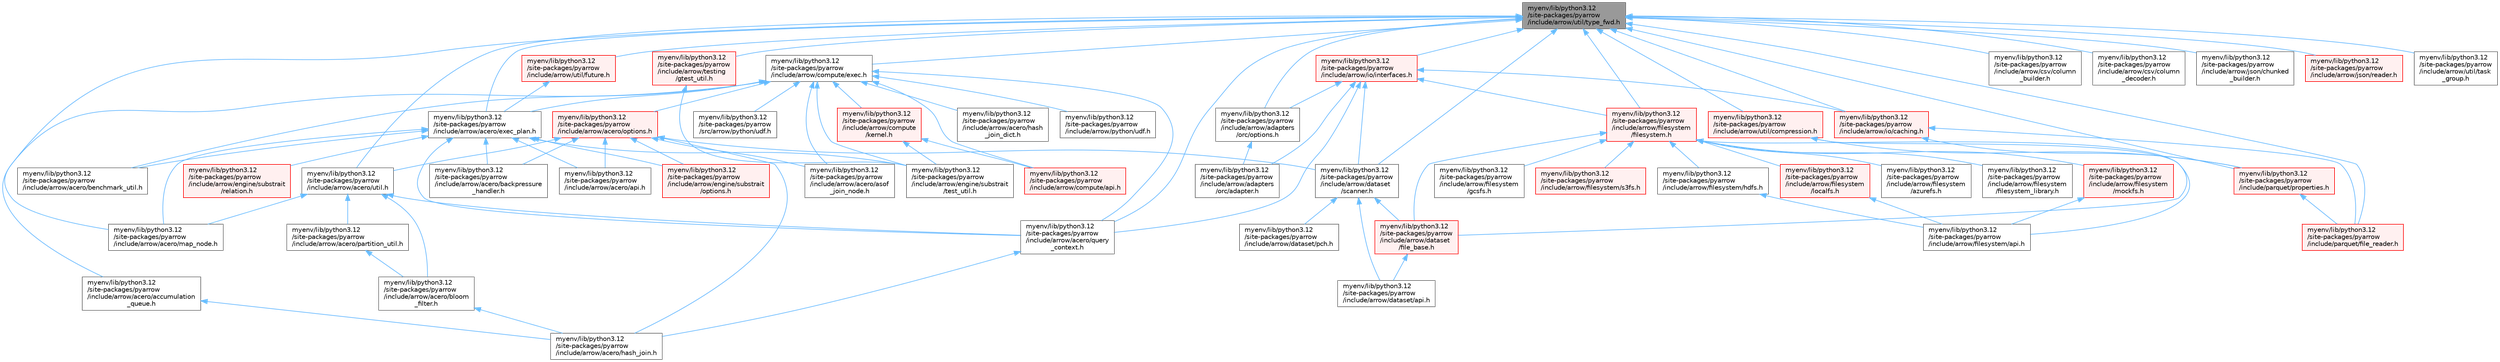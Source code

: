 digraph "myenv/lib/python3.12/site-packages/pyarrow/include/arrow/util/type_fwd.h"
{
 // LATEX_PDF_SIZE
  bgcolor="transparent";
  edge [fontname=Helvetica,fontsize=10,labelfontname=Helvetica,labelfontsize=10];
  node [fontname=Helvetica,fontsize=10,shape=box,height=0.2,width=0.4];
  Node1 [id="Node000001",label="myenv/lib/python3.12\l/site-packages/pyarrow\l/include/arrow/util/type_fwd.h",height=0.2,width=0.4,color="gray40", fillcolor="grey60", style="filled", fontcolor="black",tooltip=" "];
  Node1 -> Node2 [id="edge1_Node000001_Node000002",dir="back",color="steelblue1",style="solid",tooltip=" "];
  Node2 [id="Node000002",label="myenv/lib/python3.12\l/site-packages/pyarrow\l/include/arrow/acero/exec_plan.h",height=0.2,width=0.4,color="grey40", fillcolor="white", style="filled",URL="$exec__plan_8h.html",tooltip=" "];
  Node2 -> Node3 [id="edge2_Node000002_Node000003",dir="back",color="steelblue1",style="solid",tooltip=" "];
  Node3 [id="Node000003",label="myenv/lib/python3.12\l/site-packages/pyarrow\l/include/arrow/acero/api.h",height=0.2,width=0.4,color="grey40", fillcolor="white", style="filled",URL="$include_2arrow_2acero_2api_8h.html",tooltip=" "];
  Node2 -> Node4 [id="edge3_Node000002_Node000004",dir="back",color="steelblue1",style="solid",tooltip=" "];
  Node4 [id="Node000004",label="myenv/lib/python3.12\l/site-packages/pyarrow\l/include/arrow/acero/backpressure\l_handler.h",height=0.2,width=0.4,color="grey40", fillcolor="white", style="filled",URL="$backpressure__handler_8h.html",tooltip=" "];
  Node2 -> Node5 [id="edge4_Node000002_Node000005",dir="back",color="steelblue1",style="solid",tooltip=" "];
  Node5 [id="Node000005",label="myenv/lib/python3.12\l/site-packages/pyarrow\l/include/arrow/acero/benchmark_util.h",height=0.2,width=0.4,color="grey40", fillcolor="white", style="filled",URL="$arrow_2acero_2benchmark__util_8h.html",tooltip=" "];
  Node2 -> Node6 [id="edge5_Node000002_Node000006",dir="back",color="steelblue1",style="solid",tooltip=" "];
  Node6 [id="Node000006",label="myenv/lib/python3.12\l/site-packages/pyarrow\l/include/arrow/acero/map_node.h",height=0.2,width=0.4,color="grey40", fillcolor="white", style="filled",URL="$map__node_8h.html",tooltip=" "];
  Node2 -> Node7 [id="edge6_Node000002_Node000007",dir="back",color="steelblue1",style="solid",tooltip=" "];
  Node7 [id="Node000007",label="myenv/lib/python3.12\l/site-packages/pyarrow\l/include/arrow/acero/query\l_context.h",height=0.2,width=0.4,color="grey40", fillcolor="white", style="filled",URL="$query__context_8h.html",tooltip=" "];
  Node7 -> Node8 [id="edge7_Node000007_Node000008",dir="back",color="steelblue1",style="solid",tooltip=" "];
  Node8 [id="Node000008",label="myenv/lib/python3.12\l/site-packages/pyarrow\l/include/arrow/acero/hash_join.h",height=0.2,width=0.4,color="grey40", fillcolor="white", style="filled",URL="$hash__join_8h.html",tooltip=" "];
  Node2 -> Node9 [id="edge8_Node000002_Node000009",dir="back",color="steelblue1",style="solid",tooltip=" "];
  Node9 [id="Node000009",label="myenv/lib/python3.12\l/site-packages/pyarrow\l/include/arrow/engine/substrait\l/options.h",height=0.2,width=0.4,color="red", fillcolor="#FFF0F0", style="filled",URL="$engine_2substrait_2options_8h.html",tooltip=" "];
  Node2 -> Node14 [id="edge9_Node000002_Node000014",dir="back",color="steelblue1",style="solid",tooltip=" "];
  Node14 [id="Node000014",label="myenv/lib/python3.12\l/site-packages/pyarrow\l/include/arrow/engine/substrait\l/relation.h",height=0.2,width=0.4,color="red", fillcolor="#FFF0F0", style="filled",URL="$relation_8h.html",tooltip=" "];
  Node2 -> Node15 [id="edge10_Node000002_Node000015",dir="back",color="steelblue1",style="solid",tooltip=" "];
  Node15 [id="Node000015",label="myenv/lib/python3.12\l/site-packages/pyarrow\l/include/arrow/engine/substrait\l/test_util.h",height=0.2,width=0.4,color="grey40", fillcolor="white", style="filled",URL="$arrow_2engine_2substrait_2test__util_8h.html",tooltip=" "];
  Node1 -> Node6 [id="edge11_Node000001_Node000006",dir="back",color="steelblue1",style="solid",tooltip=" "];
  Node1 -> Node7 [id="edge12_Node000001_Node000007",dir="back",color="steelblue1",style="solid",tooltip=" "];
  Node1 -> Node16 [id="edge13_Node000001_Node000016",dir="back",color="steelblue1",style="solid",tooltip=" "];
  Node16 [id="Node000016",label="myenv/lib/python3.12\l/site-packages/pyarrow\l/include/arrow/acero/util.h",height=0.2,width=0.4,color="grey40", fillcolor="white", style="filled",URL="$acero_2util_8h.html",tooltip=" "];
  Node16 -> Node17 [id="edge14_Node000016_Node000017",dir="back",color="steelblue1",style="solid",tooltip=" "];
  Node17 [id="Node000017",label="myenv/lib/python3.12\l/site-packages/pyarrow\l/include/arrow/acero/bloom\l_filter.h",height=0.2,width=0.4,color="grey40", fillcolor="white", style="filled",URL="$arrow_2acero_2bloom__filter_8h.html",tooltip=" "];
  Node17 -> Node8 [id="edge15_Node000017_Node000008",dir="back",color="steelblue1",style="solid",tooltip=" "];
  Node16 -> Node6 [id="edge16_Node000016_Node000006",dir="back",color="steelblue1",style="solid",tooltip=" "];
  Node16 -> Node18 [id="edge17_Node000016_Node000018",dir="back",color="steelblue1",style="solid",tooltip=" "];
  Node18 [id="Node000018",label="myenv/lib/python3.12\l/site-packages/pyarrow\l/include/arrow/acero/partition_util.h",height=0.2,width=0.4,color="grey40", fillcolor="white", style="filled",URL="$partition__util_8h.html",tooltip=" "];
  Node18 -> Node17 [id="edge18_Node000018_Node000017",dir="back",color="steelblue1",style="solid",tooltip=" "];
  Node16 -> Node7 [id="edge19_Node000016_Node000007",dir="back",color="steelblue1",style="solid",tooltip=" "];
  Node1 -> Node19 [id="edge20_Node000001_Node000019",dir="back",color="steelblue1",style="solid",tooltip=" "];
  Node19 [id="Node000019",label="myenv/lib/python3.12\l/site-packages/pyarrow\l/include/arrow/adapters\l/orc/options.h",height=0.2,width=0.4,color="grey40", fillcolor="white", style="filled",URL="$adapters_2orc_2options_8h.html",tooltip=" "];
  Node19 -> Node20 [id="edge21_Node000019_Node000020",dir="back",color="steelblue1",style="solid",tooltip=" "];
  Node20 [id="Node000020",label="myenv/lib/python3.12\l/site-packages/pyarrow\l/include/arrow/adapters\l/orc/adapter.h",height=0.2,width=0.4,color="grey40", fillcolor="white", style="filled",URL="$adapter_8h.html",tooltip=" "];
  Node1 -> Node21 [id="edge22_Node000001_Node000021",dir="back",color="steelblue1",style="solid",tooltip=" "];
  Node21 [id="Node000021",label="myenv/lib/python3.12\l/site-packages/pyarrow\l/include/arrow/compute/exec.h",height=0.2,width=0.4,color="grey40", fillcolor="white", style="filled",URL="$exec_8h.html",tooltip=" "];
  Node21 -> Node22 [id="edge23_Node000021_Node000022",dir="back",color="steelblue1",style="solid",tooltip=" "];
  Node22 [id="Node000022",label="myenv/lib/python3.12\l/site-packages/pyarrow\l/include/arrow/acero/accumulation\l_queue.h",height=0.2,width=0.4,color="grey40", fillcolor="white", style="filled",URL="$accumulation__queue_8h.html",tooltip=" "];
  Node22 -> Node8 [id="edge24_Node000022_Node000008",dir="back",color="steelblue1",style="solid",tooltip=" "];
  Node21 -> Node23 [id="edge25_Node000021_Node000023",dir="back",color="steelblue1",style="solid",tooltip=" "];
  Node23 [id="Node000023",label="myenv/lib/python3.12\l/site-packages/pyarrow\l/include/arrow/acero/asof\l_join_node.h",height=0.2,width=0.4,color="grey40", fillcolor="white", style="filled",URL="$asof__join__node_8h.html",tooltip=" "];
  Node21 -> Node5 [id="edge26_Node000021_Node000005",dir="back",color="steelblue1",style="solid",tooltip=" "];
  Node21 -> Node2 [id="edge27_Node000021_Node000002",dir="back",color="steelblue1",style="solid",tooltip=" "];
  Node21 -> Node24 [id="edge28_Node000021_Node000024",dir="back",color="steelblue1",style="solid",tooltip=" "];
  Node24 [id="Node000024",label="myenv/lib/python3.12\l/site-packages/pyarrow\l/include/arrow/acero/hash\l_join_dict.h",height=0.2,width=0.4,color="grey40", fillcolor="white", style="filled",URL="$hash__join__dict_8h.html",tooltip=" "];
  Node21 -> Node25 [id="edge29_Node000021_Node000025",dir="back",color="steelblue1",style="solid",tooltip=" "];
  Node25 [id="Node000025",label="myenv/lib/python3.12\l/site-packages/pyarrow\l/include/arrow/acero/options.h",height=0.2,width=0.4,color="red", fillcolor="#FFF0F0", style="filled",URL="$acero_2options_8h.html",tooltip=" "];
  Node25 -> Node3 [id="edge30_Node000025_Node000003",dir="back",color="steelblue1",style="solid",tooltip=" "];
  Node25 -> Node23 [id="edge31_Node000025_Node000023",dir="back",color="steelblue1",style="solid",tooltip=" "];
  Node25 -> Node4 [id="edge32_Node000025_Node000004",dir="back",color="steelblue1",style="solid",tooltip=" "];
  Node25 -> Node8 [id="edge33_Node000025_Node000008",dir="back",color="steelblue1",style="solid",tooltip=" "];
  Node25 -> Node16 [id="edge34_Node000025_Node000016",dir="back",color="steelblue1",style="solid",tooltip=" "];
  Node25 -> Node29 [id="edge35_Node000025_Node000029",dir="back",color="steelblue1",style="solid",tooltip=" "];
  Node29 [id="Node000029",label="myenv/lib/python3.12\l/site-packages/pyarrow\l/include/arrow/dataset\l/scanner.h",height=0.2,width=0.4,color="grey40", fillcolor="white", style="filled",URL="$scanner_8h.html",tooltip=" "];
  Node29 -> Node30 [id="edge36_Node000029_Node000030",dir="back",color="steelblue1",style="solid",tooltip=" "];
  Node30 [id="Node000030",label="myenv/lib/python3.12\l/site-packages/pyarrow\l/include/arrow/dataset/api.h",height=0.2,width=0.4,color="grey40", fillcolor="white", style="filled",URL="$include_2arrow_2dataset_2api_8h.html",tooltip=" "];
  Node29 -> Node31 [id="edge37_Node000029_Node000031",dir="back",color="steelblue1",style="solid",tooltip=" "];
  Node31 [id="Node000031",label="myenv/lib/python3.12\l/site-packages/pyarrow\l/include/arrow/dataset\l/file_base.h",height=0.2,width=0.4,color="red", fillcolor="#FFF0F0", style="filled",URL="$file__base_8h.html",tooltip=" "];
  Node31 -> Node30 [id="edge38_Node000031_Node000030",dir="back",color="steelblue1",style="solid",tooltip=" "];
  Node29 -> Node38 [id="edge39_Node000029_Node000038",dir="back",color="steelblue1",style="solid",tooltip=" "];
  Node38 [id="Node000038",label="myenv/lib/python3.12\l/site-packages/pyarrow\l/include/arrow/dataset/pch.h",height=0.2,width=0.4,color="grey40", fillcolor="white", style="filled",URL="$include_2arrow_2dataset_2pch_8h.html",tooltip=" "];
  Node25 -> Node9 [id="edge40_Node000025_Node000009",dir="back",color="steelblue1",style="solid",tooltip=" "];
  Node21 -> Node7 [id="edge41_Node000021_Node000007",dir="back",color="steelblue1",style="solid",tooltip=" "];
  Node21 -> Node39 [id="edge42_Node000021_Node000039",dir="back",color="steelblue1",style="solid",tooltip=" "];
  Node39 [id="Node000039",label="myenv/lib/python3.12\l/site-packages/pyarrow\l/include/arrow/compute/api.h",height=0.2,width=0.4,color="red", fillcolor="#FFF0F0", style="filled",URL="$include_2arrow_2compute_2api_8h.html",tooltip=" "];
  Node21 -> Node44 [id="edge43_Node000021_Node000044",dir="back",color="steelblue1",style="solid",tooltip=" "];
  Node44 [id="Node000044",label="myenv/lib/python3.12\l/site-packages/pyarrow\l/include/arrow/compute\l/kernel.h",height=0.2,width=0.4,color="red", fillcolor="#FFF0F0", style="filled",URL="$kernel_8h.html",tooltip=" "];
  Node44 -> Node39 [id="edge44_Node000044_Node000039",dir="back",color="steelblue1",style="solid",tooltip=" "];
  Node44 -> Node15 [id="edge45_Node000044_Node000015",dir="back",color="steelblue1",style="solid",tooltip=" "];
  Node21 -> Node15 [id="edge46_Node000021_Node000015",dir="back",color="steelblue1",style="solid",tooltip=" "];
  Node21 -> Node48 [id="edge47_Node000021_Node000048",dir="back",color="steelblue1",style="solid",tooltip=" "];
  Node48 [id="Node000048",label="myenv/lib/python3.12\l/site-packages/pyarrow\l/include/arrow/python/udf.h",height=0.2,width=0.4,color="grey40", fillcolor="white", style="filled",URL="$include_2arrow_2python_2udf_8h.html",tooltip=" "];
  Node21 -> Node50 [id="edge48_Node000021_Node000050",dir="back",color="steelblue1",style="solid",tooltip=" "];
  Node50 [id="Node000050",label="myenv/lib/python3.12\l/site-packages/pyarrow\l/src/arrow/python/udf.h",height=0.2,width=0.4,color="grey40", fillcolor="white", style="filled",URL="$src_2arrow_2python_2udf_8h.html",tooltip=" "];
  Node1 -> Node52 [id="edge49_Node000001_Node000052",dir="back",color="steelblue1",style="solid",tooltip=" "];
  Node52 [id="Node000052",label="myenv/lib/python3.12\l/site-packages/pyarrow\l/include/arrow/csv/column\l_builder.h",height=0.2,width=0.4,color="grey40", fillcolor="white", style="filled",URL="$column__builder_8h.html",tooltip=" "];
  Node1 -> Node53 [id="edge50_Node000001_Node000053",dir="back",color="steelblue1",style="solid",tooltip=" "];
  Node53 [id="Node000053",label="myenv/lib/python3.12\l/site-packages/pyarrow\l/include/arrow/csv/column\l_decoder.h",height=0.2,width=0.4,color="grey40", fillcolor="white", style="filled",URL="$column__decoder_8h.html",tooltip=" "];
  Node1 -> Node29 [id="edge51_Node000001_Node000029",dir="back",color="steelblue1",style="solid",tooltip=" "];
  Node1 -> Node54 [id="edge52_Node000001_Node000054",dir="back",color="steelblue1",style="solid",tooltip=" "];
  Node54 [id="Node000054",label="myenv/lib/python3.12\l/site-packages/pyarrow\l/include/arrow/filesystem\l/filesystem.h",height=0.2,width=0.4,color="red", fillcolor="#FFF0F0", style="filled",URL="$include_2arrow_2filesystem_2filesystem_8h.html",tooltip=" "];
  Node54 -> Node31 [id="edge53_Node000054_Node000031",dir="back",color="steelblue1",style="solid",tooltip=" "];
  Node54 -> Node55 [id="edge54_Node000054_Node000055",dir="back",color="steelblue1",style="solid",tooltip=" "];
  Node55 [id="Node000055",label="myenv/lib/python3.12\l/site-packages/pyarrow\l/include/arrow/filesystem/api.h",height=0.2,width=0.4,color="grey40", fillcolor="white", style="filled",URL="$include_2arrow_2filesystem_2api_8h.html",tooltip=" "];
  Node54 -> Node56 [id="edge55_Node000054_Node000056",dir="back",color="steelblue1",style="solid",tooltip=" "];
  Node56 [id="Node000056",label="myenv/lib/python3.12\l/site-packages/pyarrow\l/include/arrow/filesystem\l/azurefs.h",height=0.2,width=0.4,color="grey40", fillcolor="white", style="filled",URL="$azurefs_8h.html",tooltip=" "];
  Node54 -> Node57 [id="edge56_Node000054_Node000057",dir="back",color="steelblue1",style="solid",tooltip=" "];
  Node57 [id="Node000057",label="myenv/lib/python3.12\l/site-packages/pyarrow\l/include/arrow/filesystem\l/filesystem_library.h",height=0.2,width=0.4,color="grey40", fillcolor="white", style="filled",URL="$filesystem__library_8h.html",tooltip=" "];
  Node54 -> Node58 [id="edge57_Node000054_Node000058",dir="back",color="steelblue1",style="solid",tooltip=" "];
  Node58 [id="Node000058",label="myenv/lib/python3.12\l/site-packages/pyarrow\l/include/arrow/filesystem\l/gcsfs.h",height=0.2,width=0.4,color="grey40", fillcolor="white", style="filled",URL="$gcsfs_8h.html",tooltip=" "];
  Node54 -> Node59 [id="edge58_Node000054_Node000059",dir="back",color="steelblue1",style="solid",tooltip=" "];
  Node59 [id="Node000059",label="myenv/lib/python3.12\l/site-packages/pyarrow\l/include/arrow/filesystem/hdfs.h",height=0.2,width=0.4,color="grey40", fillcolor="white", style="filled",URL="$filesystem_2hdfs_8h.html",tooltip=" "];
  Node59 -> Node55 [id="edge59_Node000059_Node000055",dir="back",color="steelblue1",style="solid",tooltip=" "];
  Node54 -> Node60 [id="edge60_Node000054_Node000060",dir="back",color="steelblue1",style="solid",tooltip=" "];
  Node60 [id="Node000060",label="myenv/lib/python3.12\l/site-packages/pyarrow\l/include/arrow/filesystem\l/localfs.h",height=0.2,width=0.4,color="red", fillcolor="#FFF0F0", style="filled",URL="$localfs_8h.html",tooltip=" "];
  Node60 -> Node55 [id="edge61_Node000060_Node000055",dir="back",color="steelblue1",style="solid",tooltip=" "];
  Node54 -> Node62 [id="edge62_Node000054_Node000062",dir="back",color="steelblue1",style="solid",tooltip=" "];
  Node62 [id="Node000062",label="myenv/lib/python3.12\l/site-packages/pyarrow\l/include/arrow/filesystem\l/mockfs.h",height=0.2,width=0.4,color="red", fillcolor="#FFF0F0", style="filled",URL="$mockfs_8h.html",tooltip=" "];
  Node62 -> Node55 [id="edge63_Node000062_Node000055",dir="back",color="steelblue1",style="solid",tooltip=" "];
  Node54 -> Node64 [id="edge64_Node000054_Node000064",dir="back",color="steelblue1",style="solid",tooltip=" "];
  Node64 [id="Node000064",label="myenv/lib/python3.12\l/site-packages/pyarrow\l/include/arrow/filesystem/s3fs.h",height=0.2,width=0.4,color="red", fillcolor="#FFF0F0", style="filled",URL="$s3fs_8h.html",tooltip=" "];
  Node1 -> Node75 [id="edge65_Node000001_Node000075",dir="back",color="steelblue1",style="solid",tooltip=" "];
  Node75 [id="Node000075",label="myenv/lib/python3.12\l/site-packages/pyarrow\l/include/arrow/io/caching.h",height=0.2,width=0.4,color="red", fillcolor="#FFF0F0", style="filled",URL="$caching_8h.html",tooltip=" "];
  Node75 -> Node105 [id="edge66_Node000075_Node000105",dir="back",color="steelblue1",style="solid",tooltip=" "];
  Node105 [id="Node000105",label="myenv/lib/python3.12\l/site-packages/pyarrow\l/include/parquet/file_reader.h",height=0.2,width=0.4,color="red", fillcolor="#FFF0F0", style="filled",URL="$file__reader_8h.html",tooltip=" "];
  Node75 -> Node109 [id="edge67_Node000075_Node000109",dir="back",color="steelblue1",style="solid",tooltip=" "];
  Node109 [id="Node000109",label="myenv/lib/python3.12\l/site-packages/pyarrow\l/include/parquet/properties.h",height=0.2,width=0.4,color="red", fillcolor="#FFF0F0", style="filled",URL="$properties_8h.html",tooltip=" "];
  Node109 -> Node105 [id="edge68_Node000109_Node000105",dir="back",color="steelblue1",style="solid",tooltip=" "];
  Node1 -> Node121 [id="edge69_Node000001_Node000121",dir="back",color="steelblue1",style="solid",tooltip=" "];
  Node121 [id="Node000121",label="myenv/lib/python3.12\l/site-packages/pyarrow\l/include/arrow/io/interfaces.h",height=0.2,width=0.4,color="red", fillcolor="#FFF0F0", style="filled",URL="$interfaces_8h.html",tooltip=" "];
  Node121 -> Node7 [id="edge70_Node000121_Node000007",dir="back",color="steelblue1",style="solid",tooltip=" "];
  Node121 -> Node20 [id="edge71_Node000121_Node000020",dir="back",color="steelblue1",style="solid",tooltip=" "];
  Node121 -> Node19 [id="edge72_Node000121_Node000019",dir="back",color="steelblue1",style="solid",tooltip=" "];
  Node121 -> Node29 [id="edge73_Node000121_Node000029",dir="back",color="steelblue1",style="solid",tooltip=" "];
  Node121 -> Node54 [id="edge74_Node000121_Node000054",dir="back",color="steelblue1",style="solid",tooltip=" "];
  Node121 -> Node75 [id="edge75_Node000121_Node000075",dir="back",color="steelblue1",style="solid",tooltip=" "];
  Node1 -> Node184 [id="edge76_Node000001_Node000184",dir="back",color="steelblue1",style="solid",tooltip=" "];
  Node184 [id="Node000184",label="myenv/lib/python3.12\l/site-packages/pyarrow\l/include/arrow/json/chunked\l_builder.h",height=0.2,width=0.4,color="grey40", fillcolor="white", style="filled",URL="$chunked__builder_8h.html",tooltip=" "];
  Node1 -> Node185 [id="edge77_Node000001_Node000185",dir="back",color="steelblue1",style="solid",tooltip=" "];
  Node185 [id="Node000185",label="myenv/lib/python3.12\l/site-packages/pyarrow\l/include/arrow/json/reader.h",height=0.2,width=0.4,color="red", fillcolor="#FFF0F0", style="filled",URL="$arrow_2json_2reader_8h.html",tooltip=" "];
  Node1 -> Node187 [id="edge78_Node000001_Node000187",dir="back",color="steelblue1",style="solid",tooltip=" "];
  Node187 [id="Node000187",label="myenv/lib/python3.12\l/site-packages/pyarrow\l/include/arrow/testing\l/gtest_util.h",height=0.2,width=0.4,color="red", fillcolor="#FFF0F0", style="filled",URL="$gtest__util_8h.html",tooltip=" "];
  Node187 -> Node15 [id="edge79_Node000187_Node000015",dir="back",color="steelblue1",style="solid",tooltip=" "];
  Node1 -> Node196 [id="edge80_Node000001_Node000196",dir="back",color="steelblue1",style="solid",tooltip=" "];
  Node196 [id="Node000196",label="myenv/lib/python3.12\l/site-packages/pyarrow\l/include/arrow/util/compression.h",height=0.2,width=0.4,color="red", fillcolor="#FFF0F0", style="filled",URL="$compression_8h.html",tooltip=" "];
  Node196 -> Node31 [id="edge81_Node000196_Node000031",dir="back",color="steelblue1",style="solid",tooltip=" "];
  Node196 -> Node109 [id="edge82_Node000196_Node000109",dir="back",color="steelblue1",style="solid",tooltip=" "];
  Node1 -> Node197 [id="edge83_Node000001_Node000197",dir="back",color="steelblue1",style="solid",tooltip=" "];
  Node197 [id="Node000197",label="myenv/lib/python3.12\l/site-packages/pyarrow\l/include/arrow/util/future.h",height=0.2,width=0.4,color="red", fillcolor="#FFF0F0", style="filled",URL="$future_8h.html",tooltip=" "];
  Node197 -> Node2 [id="edge84_Node000197_Node000002",dir="back",color="steelblue1",style="solid",tooltip=" "];
  Node1 -> Node206 [id="edge85_Node000001_Node000206",dir="back",color="steelblue1",style="solid",tooltip=" "];
  Node206 [id="Node000206",label="myenv/lib/python3.12\l/site-packages/pyarrow\l/include/arrow/util/task\l_group.h",height=0.2,width=0.4,color="grey40", fillcolor="white", style="filled",URL="$task__group_8h.html",tooltip=" "];
  Node1 -> Node105 [id="edge86_Node000001_Node000105",dir="back",color="steelblue1",style="solid",tooltip=" "];
  Node1 -> Node109 [id="edge87_Node000001_Node000109",dir="back",color="steelblue1",style="solid",tooltip=" "];
}
